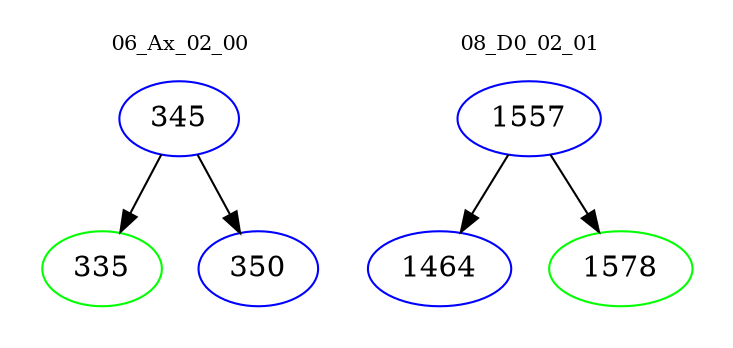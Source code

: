 digraph{
subgraph cluster_0 {
color = white
label = "06_Ax_02_00";
fontsize=10;
T0_345 [label="345", color="blue"]
T0_345 -> T0_335 [color="black"]
T0_335 [label="335", color="green"]
T0_345 -> T0_350 [color="black"]
T0_350 [label="350", color="blue"]
}
subgraph cluster_1 {
color = white
label = "08_D0_02_01";
fontsize=10;
T1_1557 [label="1557", color="blue"]
T1_1557 -> T1_1464 [color="black"]
T1_1464 [label="1464", color="blue"]
T1_1557 -> T1_1578 [color="black"]
T1_1578 [label="1578", color="green"]
}
}
